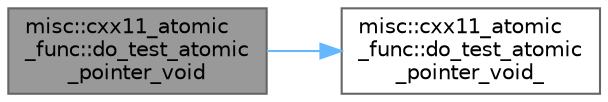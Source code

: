 digraph "misc::cxx11_atomic_func::do_test_atomic_pointer_void"
{
 // LATEX_PDF_SIZE
  bgcolor="transparent";
  edge [fontname=Helvetica,fontsize=10,labelfontname=Helvetica,labelfontsize=10];
  node [fontname=Helvetica,fontsize=10,shape=box,height=0.2,width=0.4];
  rankdir="LR";
  Node1 [id="Node000001",label="misc::cxx11_atomic\l_func::do_test_atomic\l_pointer_void",height=0.2,width=0.4,color="gray40", fillcolor="grey60", style="filled", fontcolor="black",tooltip=" "];
  Node1 -> Node2 [id="edge1_Node000001_Node000002",color="steelblue1",style="solid",tooltip=" "];
  Node2 [id="Node000002",label="misc::cxx11_atomic\l_func::do_test_atomic\l_pointer_void_",height=0.2,width=0.4,color="grey40", fillcolor="white", style="filled",URL="$classmisc_1_1cxx11__atomic__func.html#af7a838cb6c3c39aa6ee48b83ff5ecaed",tooltip=" "];
}
